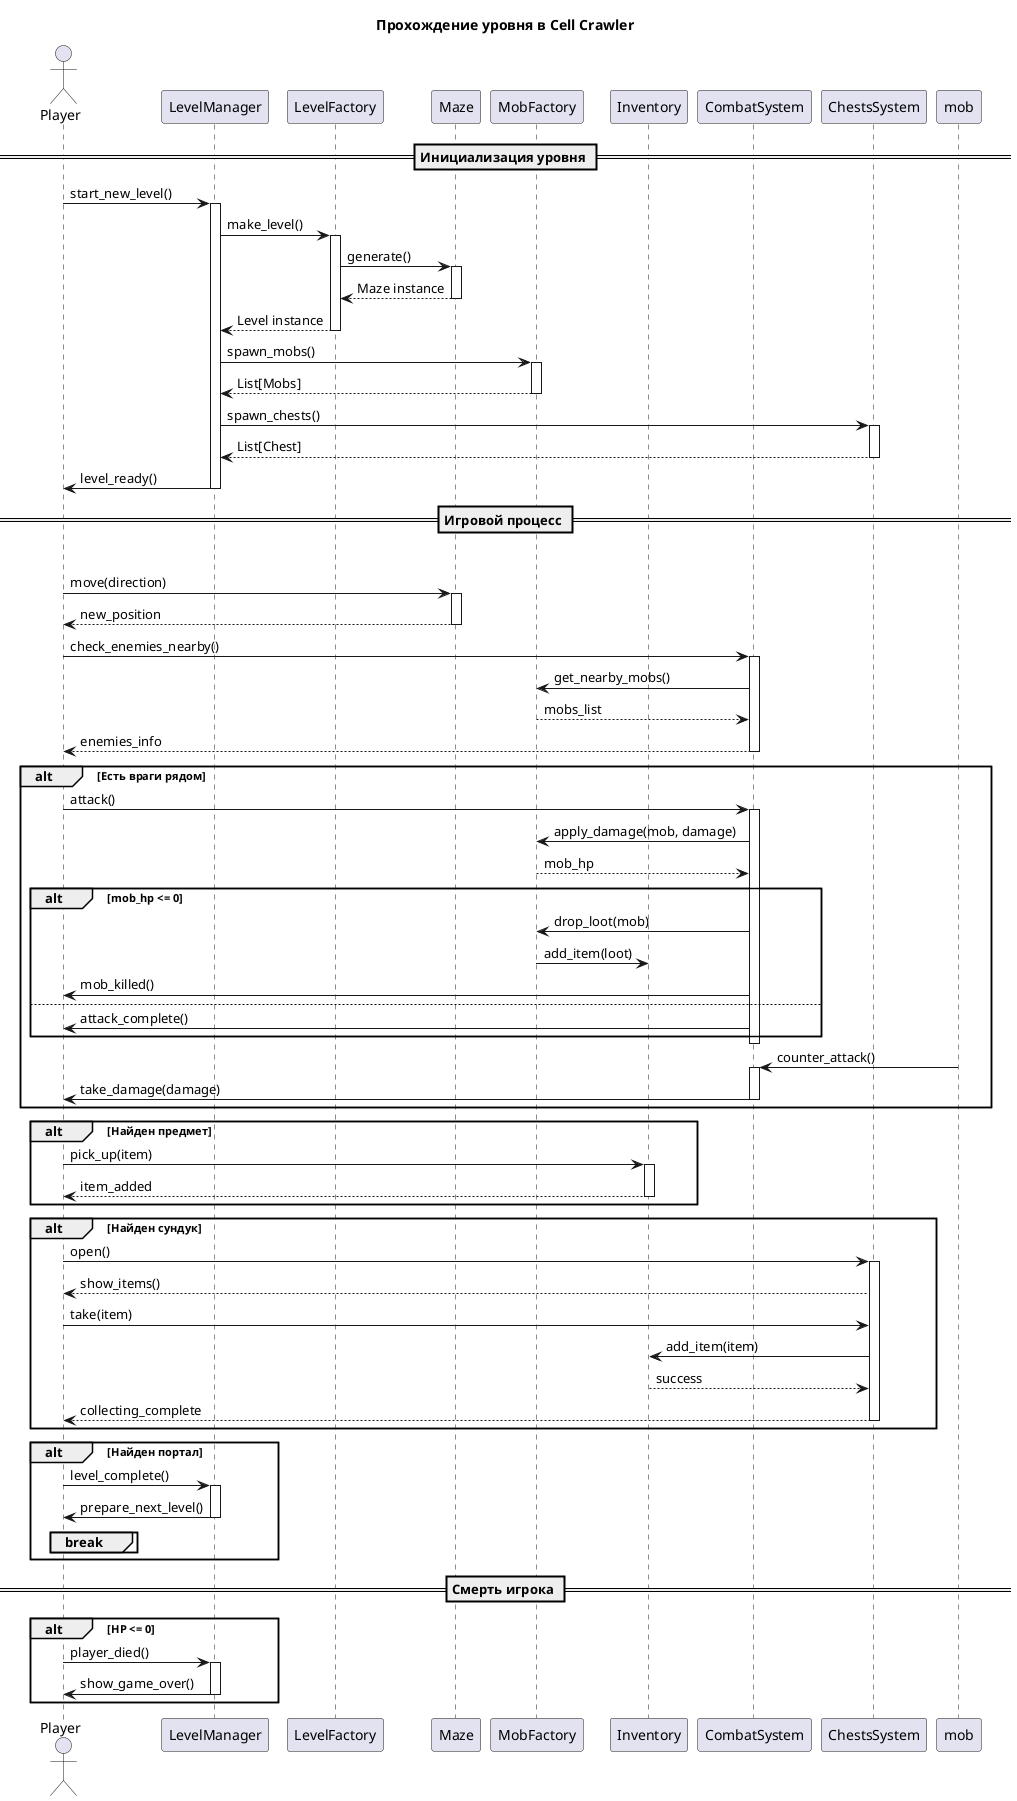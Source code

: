 @startuml CellCrawler_Sequence_Diagram

title Прохождение уровня в Cell Crawler

actor Player as player
participant "LevelManager" as lm
participant "LevelFactory" as lf
participant "Maze" as maze
participant "MobFactory" as mf
participant "Inventory" as inv
participant "CombatSystem" as combat
participant "ChestsSystem" as chest

== Инициализация уровня ==
player -> lm: start_new_level()
activate lm
lm -> lf: make_level()
activate lf
lf -> maze: generate()
activate maze
maze --> lf: Maze instance
deactivate maze
lf --> lm: Level instance
deactivate lf

lm -> mf: spawn_mobs()
activate mf
mf --> lm: List[Mobs]
deactivate mf

lm -> chest: spawn_chests()
activate chest
chest --> lm: List[Chest]
deactivate chest

lm -> player: level_ready()
deactivate lm

== Игровой процесс ==
loop Пока игрок жив
    player -> maze: move(direction)
    activate maze
    maze --> player: new_position
    deactivate maze
    
    player -> combat: check_enemies_nearby()
    activate combat
    combat -> mf: get_nearby_mobs()
    mf --> combat: mobs_list
    combat --> player: enemies_info
    deactivate combat
    
    alt Есть враги рядом
        player -> combat: attack()
        activate combat
        combat -> mf: apply_damage(mob, damage)
        mf --> combat: mob_hp
        alt mob_hp <= 0
            combat -> mf: drop_loot(mob)
            mf -> inv: add_item(loot)
            combat -> player: mob_killed()
        else
            combat -> player: attack_complete()
        end
        deactivate combat
        
        mob -> combat: counter_attack()
        activate combat
        combat -> player: take_damage(damage)
        deactivate combat
    end
    
    alt Найден предмет
        player -> inv: pick_up(item)
        activate inv
        inv --> player: item_added
        deactivate inv
    end
    
    alt Найден cундук
        player -> chest: open()
        activate chest
        chest --> player: show_items()
        player -> chest: take(item)
        chest -> inv: add_item(item)
        inv --> chest: success
        chest --> player: collecting_complete
        deactivate chest
    end
    
    alt Найден портал
        player -> lm: level_complete()
        activate lm
        lm -> player: prepare_next_level()
        deactivate lm
        break
    end
end

== Смерть игрока ==
alt HP <= 0
    player -> lm: player_died()
    activate lm
    lm -> player: show_game_over()
    deactivate lm
end

@enduml
